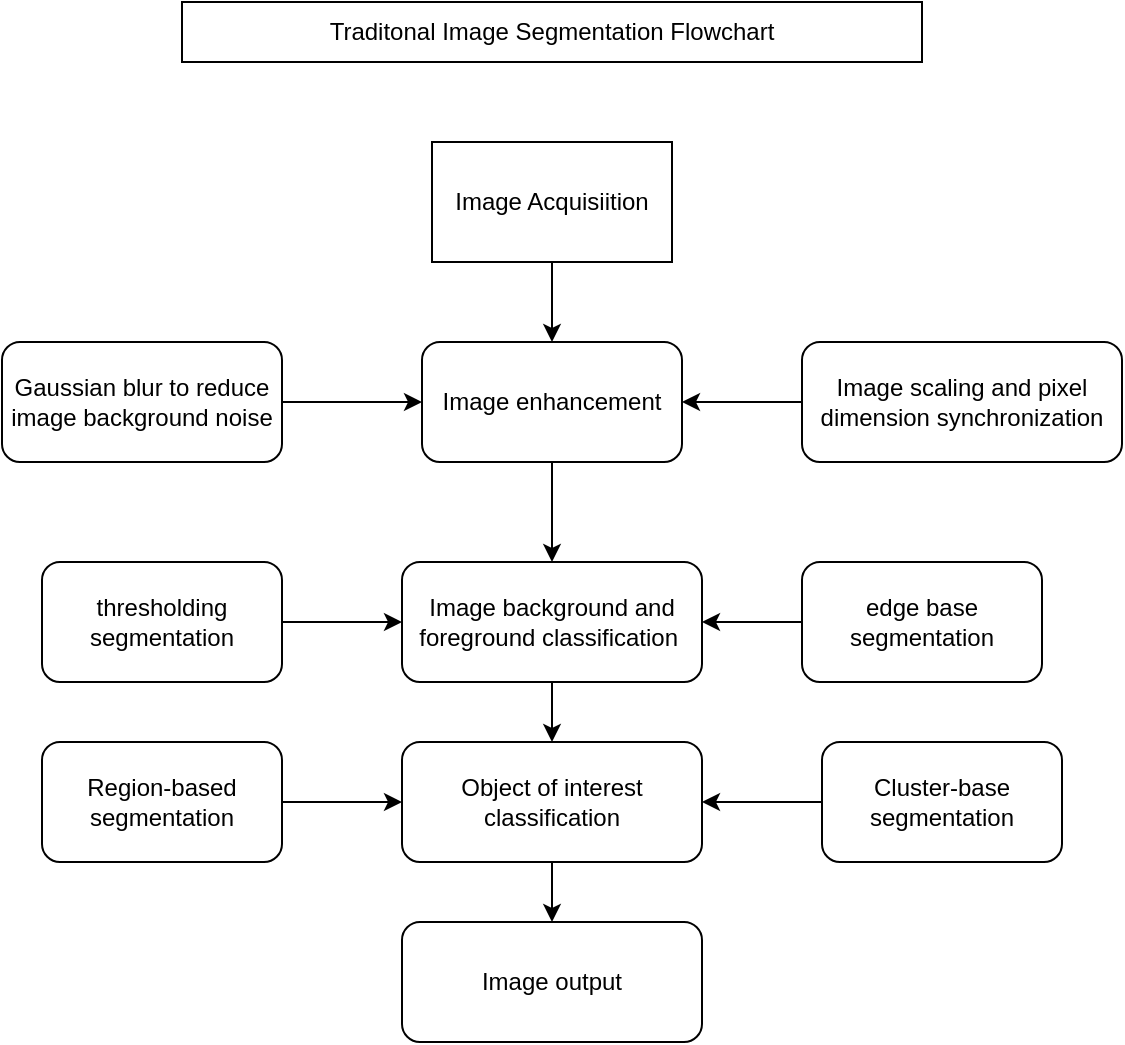 <mxfile version="19.0.3" type="device"><diagram id="sACBCR6nMzM38zijGcQW" name="Page-1"><mxGraphModel dx="627" dy="1837" grid="1" gridSize="10" guides="1" tooltips="1" connect="1" arrows="1" fold="1" page="1" pageScale="1" pageWidth="850" pageHeight="1100" math="0" shadow="0"><root><mxCell id="0"/><mxCell id="1" parent="0"/><mxCell id="YDpd-cEv9uTC1lWoRtL1-5" value="Image Acquisiition" style="rounded=0;whiteSpace=wrap;html=1;" vertex="1" parent="1"><mxGeometry x="1175" y="-740" width="120" height="60" as="geometry"/></mxCell><mxCell id="YDpd-cEv9uTC1lWoRtL1-6" value="thresholding segmentation" style="rounded=1;whiteSpace=wrap;html=1;" vertex="1" parent="1"><mxGeometry x="980" y="-530" width="120" height="60" as="geometry"/></mxCell><mxCell id="YDpd-cEv9uTC1lWoRtL1-7" value="edge base segmentation" style="rounded=1;whiteSpace=wrap;html=1;" vertex="1" parent="1"><mxGeometry x="1360" y="-530" width="120" height="60" as="geometry"/></mxCell><mxCell id="YDpd-cEv9uTC1lWoRtL1-9" value="Object of interest classification" style="rounded=1;whiteSpace=wrap;html=1;" vertex="1" parent="1"><mxGeometry x="1160" y="-440" width="150" height="60" as="geometry"/></mxCell><mxCell id="YDpd-cEv9uTC1lWoRtL1-10" value="Gaussian blur to reduce image background noise" style="rounded=1;whiteSpace=wrap;html=1;" vertex="1" parent="1"><mxGeometry x="960" y="-640" width="140" height="60" as="geometry"/></mxCell><mxCell id="YDpd-cEv9uTC1lWoRtL1-11" value="Image background and foreground classification&amp;nbsp;" style="rounded=1;whiteSpace=wrap;html=1;" vertex="1" parent="1"><mxGeometry x="1160" y="-530" width="150" height="60" as="geometry"/></mxCell><mxCell id="YDpd-cEv9uTC1lWoRtL1-12" value="Image scaling and pixel dimension synchronization" style="rounded=1;whiteSpace=wrap;html=1;" vertex="1" parent="1"><mxGeometry x="1360" y="-640" width="160" height="60" as="geometry"/></mxCell><mxCell id="YDpd-cEv9uTC1lWoRtL1-14" style="edgeStyle=orthogonalEdgeStyle;rounded=0;orthogonalLoop=1;jettySize=auto;html=1;exitX=0.5;exitY=1;exitDx=0;exitDy=0;entryX=0.5;entryY=0;entryDx=0;entryDy=0;" edge="1" parent="1" source="YDpd-cEv9uTC1lWoRtL1-13" target="YDpd-cEv9uTC1lWoRtL1-11"><mxGeometry relative="1" as="geometry"/></mxCell><mxCell id="YDpd-cEv9uTC1lWoRtL1-13" value="Image enhancement" style="rounded=1;whiteSpace=wrap;html=1;" vertex="1" parent="1"><mxGeometry x="1170" y="-640" width="130" height="60" as="geometry"/></mxCell><mxCell id="YDpd-cEv9uTC1lWoRtL1-16" value="" style="endArrow=classic;html=1;rounded=0;entryX=0.5;entryY=0;entryDx=0;entryDy=0;exitX=0.5;exitY=1;exitDx=0;exitDy=0;" edge="1" parent="1" source="YDpd-cEv9uTC1lWoRtL1-5" target="YDpd-cEv9uTC1lWoRtL1-13"><mxGeometry width="50" height="50" relative="1" as="geometry"><mxPoint x="1370" y="-500" as="sourcePoint"/><mxPoint x="1420" y="-550" as="targetPoint"/><Array as="points"/></mxGeometry></mxCell><mxCell id="YDpd-cEv9uTC1lWoRtL1-17" value="" style="endArrow=classic;html=1;rounded=0;exitX=1;exitY=0.5;exitDx=0;exitDy=0;" edge="1" parent="1" source="YDpd-cEv9uTC1lWoRtL1-6"><mxGeometry width="50" height="50" relative="1" as="geometry"><mxPoint x="1110" y="-500" as="sourcePoint"/><mxPoint x="1160" y="-500" as="targetPoint"/></mxGeometry></mxCell><mxCell id="YDpd-cEv9uTC1lWoRtL1-18" value="" style="endArrow=classic;html=1;rounded=0;exitX=0;exitY=0.5;exitDx=0;exitDy=0;" edge="1" parent="1" source="YDpd-cEv9uTC1lWoRtL1-24"><mxGeometry width="50" height="50" relative="1" as="geometry"><mxPoint x="1260" y="-360" as="sourcePoint"/><mxPoint x="1310" y="-410" as="targetPoint"/></mxGeometry></mxCell><mxCell id="YDpd-cEv9uTC1lWoRtL1-19" value="" style="endArrow=classic;html=1;rounded=0;exitX=1;exitY=0.5;exitDx=0;exitDy=0;" edge="1" parent="1" source="YDpd-cEv9uTC1lWoRtL1-23"><mxGeometry width="50" height="50" relative="1" as="geometry"><mxPoint x="1110" y="-360" as="sourcePoint"/><mxPoint x="1160" y="-410" as="targetPoint"/></mxGeometry></mxCell><mxCell id="YDpd-cEv9uTC1lWoRtL1-20" value="" style="endArrow=classic;html=1;rounded=0;exitX=0;exitY=0.5;exitDx=0;exitDy=0;entryX=1;entryY=0.5;entryDx=0;entryDy=0;" edge="1" parent="1" source="YDpd-cEv9uTC1lWoRtL1-12" target="YDpd-cEv9uTC1lWoRtL1-13"><mxGeometry width="50" height="50" relative="1" as="geometry"><mxPoint x="1250" y="-560" as="sourcePoint"/><mxPoint x="1300" y="-610" as="targetPoint"/></mxGeometry></mxCell><mxCell id="YDpd-cEv9uTC1lWoRtL1-21" value="" style="endArrow=classic;html=1;rounded=0;exitX=1;exitY=0.5;exitDx=0;exitDy=0;" edge="1" parent="1" source="YDpd-cEv9uTC1lWoRtL1-10"><mxGeometry width="50" height="50" relative="1" as="geometry"><mxPoint x="1120" y="-555" as="sourcePoint"/><mxPoint x="1170" y="-610" as="targetPoint"/></mxGeometry></mxCell><mxCell id="YDpd-cEv9uTC1lWoRtL1-22" value="" style="endArrow=classic;html=1;rounded=0;exitX=0;exitY=0.5;exitDx=0;exitDy=0;entryX=1;entryY=0.5;entryDx=0;entryDy=0;" edge="1" parent="1" source="YDpd-cEv9uTC1lWoRtL1-7" target="YDpd-cEv9uTC1lWoRtL1-11"><mxGeometry width="50" height="50" relative="1" as="geometry"><mxPoint x="1310" y="-500" as="sourcePoint"/><mxPoint x="1350" y="-430" as="targetPoint"/></mxGeometry></mxCell><mxCell id="YDpd-cEv9uTC1lWoRtL1-23" value="Region-based segmentation" style="rounded=1;whiteSpace=wrap;html=1;" vertex="1" parent="1"><mxGeometry x="980" y="-440" width="120" height="60" as="geometry"/></mxCell><mxCell id="YDpd-cEv9uTC1lWoRtL1-24" value="Cluster-base segmentation" style="rounded=1;whiteSpace=wrap;html=1;" vertex="1" parent="1"><mxGeometry x="1370" y="-440" width="120" height="60" as="geometry"/></mxCell><mxCell id="YDpd-cEv9uTC1lWoRtL1-25" value="" style="endArrow=classic;html=1;rounded=0;entryX=0.5;entryY=0;entryDx=0;entryDy=0;exitX=0.5;exitY=1;exitDx=0;exitDy=0;" edge="1" parent="1" source="YDpd-cEv9uTC1lWoRtL1-11" target="YDpd-cEv9uTC1lWoRtL1-9"><mxGeometry width="50" height="50" relative="1" as="geometry"><mxPoint x="1250" y="-510" as="sourcePoint"/><mxPoint x="1300" y="-560" as="targetPoint"/></mxGeometry></mxCell><mxCell id="YDpd-cEv9uTC1lWoRtL1-27" value="Image output" style="rounded=1;whiteSpace=wrap;html=1;" vertex="1" parent="1"><mxGeometry x="1160" y="-350" width="150" height="60" as="geometry"/></mxCell><mxCell id="YDpd-cEv9uTC1lWoRtL1-28" value="" style="endArrow=classic;html=1;rounded=0;exitX=0.5;exitY=1;exitDx=0;exitDy=0;" edge="1" parent="1" source="YDpd-cEv9uTC1lWoRtL1-9" target="YDpd-cEv9uTC1lWoRtL1-27"><mxGeometry width="50" height="50" relative="1" as="geometry"><mxPoint x="1260" y="-350" as="sourcePoint"/><mxPoint x="1310" y="-400" as="targetPoint"/></mxGeometry></mxCell><mxCell id="YDpd-cEv9uTC1lWoRtL1-29" value="Traditonal Image Segmentation Flowchart" style="rounded=0;whiteSpace=wrap;html=1;" vertex="1" parent="1"><mxGeometry x="1050" y="-810" width="370" height="30" as="geometry"/></mxCell></root></mxGraphModel></diagram></mxfile>